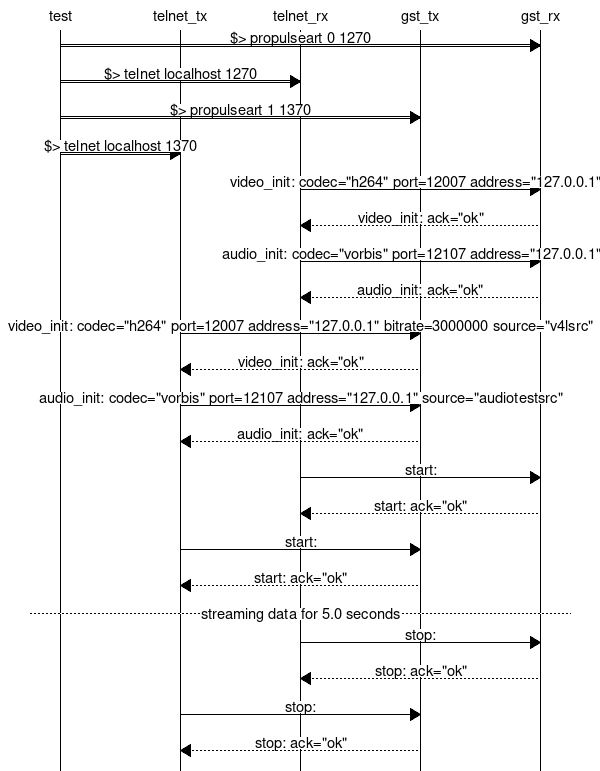 
msc
{        
    test, telnet_tx, telnet_rx, gst_tx, gst_rx;
    
test:>gst_rx [label="$> propulseart 0 1270"];
test:>telnet_rx [label="$> telnet localhost 1270"];
test:>gst_tx [label="$> propulseart 1 1370"];
test:>telnet_tx [label="$> telnet localhost 1370"];
telnet_rx=>gst_rx [label="video_init: codec=\"h264\" port=12007 address=\"127.0.0.1\""];
gst_rx>>telnet_rx [label="video_init: ack=\"ok\""];
telnet_rx=>gst_rx [label="audio_init: codec=\"vorbis\" port=12107 address=\"127.0.0.1\""];
gst_rx>>telnet_rx [label="audio_init: ack=\"ok\""];
telnet_tx=>gst_tx [label="video_init: codec=\"h264\" port=12007 address=\"127.0.0.1\" bitrate=3000000 source=\"v4lsrc\""];
gst_tx>>telnet_tx [label="video_init: ack=\"ok\""];
telnet_tx=>gst_tx [label="audio_init: codec=\"vorbis\" port=12107 address=\"127.0.0.1\" source=\"audiotestsrc\""];
gst_tx>>telnet_tx [label="audio_init: ack=\"ok\""];
telnet_rx=>gst_rx [label="start:"];
gst_rx>>telnet_rx [label="start: ack=\"ok\""];
telnet_tx=>gst_tx [label="start:"];
gst_tx>>telnet_tx [label="start: ack=\"ok\""];
---  [ label = "streaming data for 5.0 seconds"]; 
telnet_rx=>gst_rx [label="stop:"];
gst_rx>>telnet_rx [label="stop: ack=\"ok\""];
telnet_tx=>gst_tx [label="stop:"];
gst_tx>>telnet_tx [label="stop: ack=\"ok\""];

}
